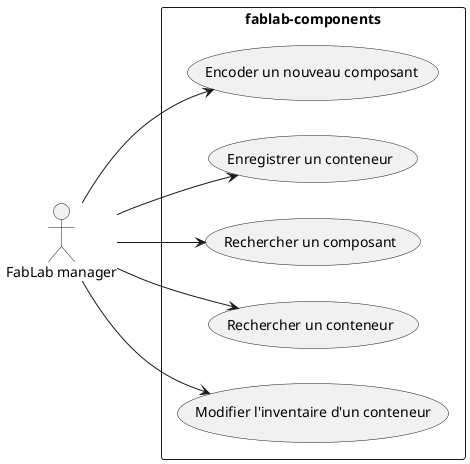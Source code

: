 @startuml usecases
left to right direction

actor "FabLab manager" as manager

rectangle "fablab-components" {
  (Encoder un nouveau composant) as UC1
  (Enregistrer un conteneur) as UC2
  (Rechercher un composant) as UC3
  (Rechercher un conteneur) as UC4
  (Modifier l'inventaire d'un conteneur) as UC5
}

manager --> UC1
manager --> UC2
manager --> UC3
manager --> UC4
manager --> UC5

@enduml
